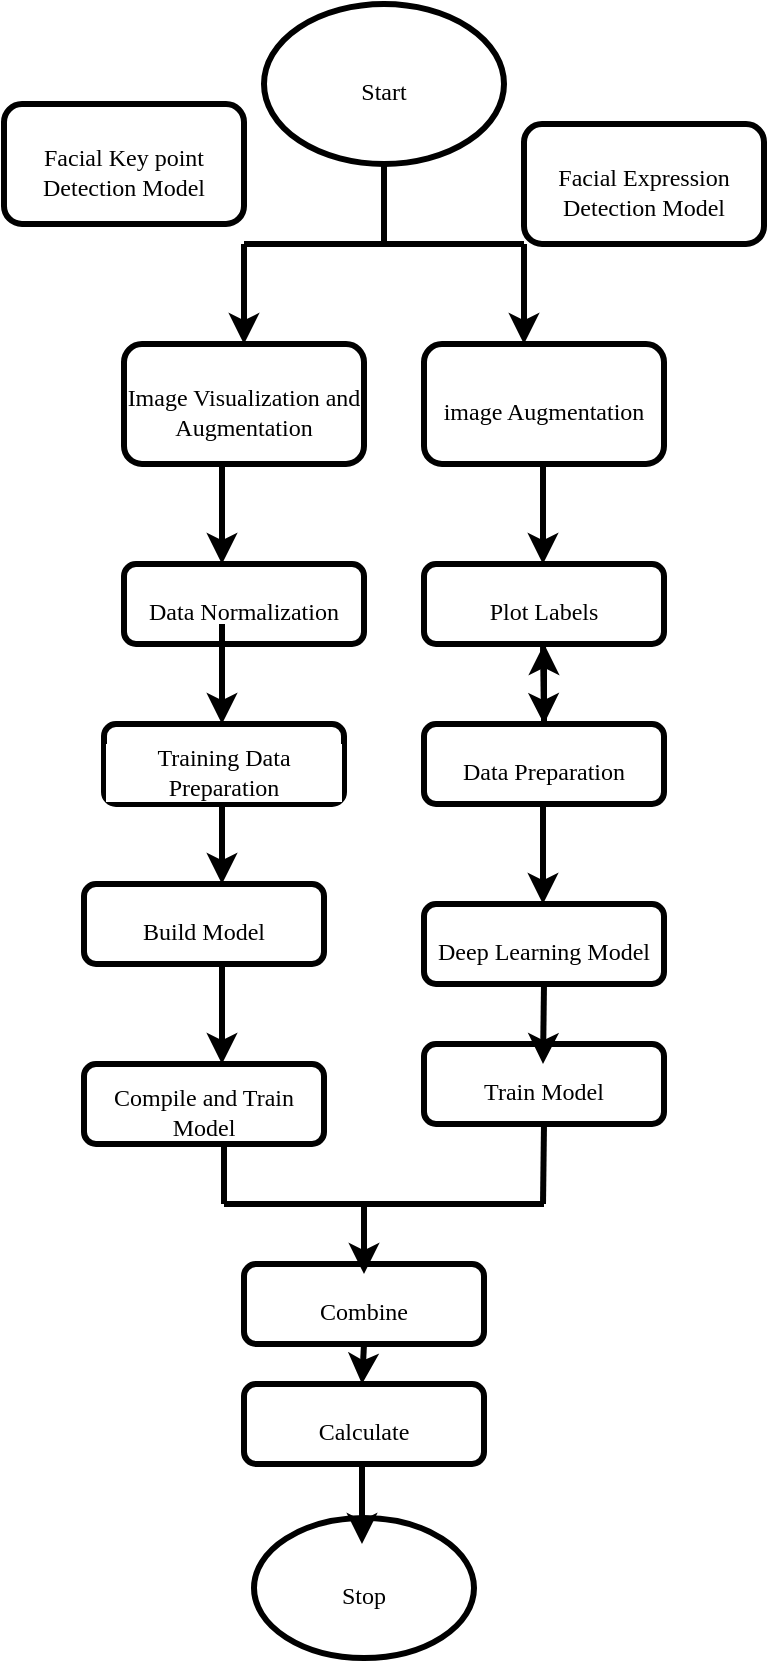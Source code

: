 <mxfile version="20.5.3" type="github">
  <diagram id="C5RBs43oDa-KdzZeNtuy" name="Page-1">
    <mxGraphModel dx="1422" dy="1906" grid="1" gridSize="10" guides="1" tooltips="1" connect="1" arrows="1" fold="1" page="1" pageScale="1" pageWidth="827" pageHeight="1169" math="0" shadow="0">
      <root>
        <mxCell id="WIyWlLk6GJQsqaUBKTNV-0" />
        <mxCell id="WIyWlLk6GJQsqaUBKTNV-1" parent="WIyWlLk6GJQsqaUBKTNV-0" />
        <mxCell id="wID-YnIoI48RQ1YPkdG--1" value="image Augmentation" style="rounded=1;whiteSpace=wrap;html=1;strokeWidth=3;fontFamily=Comic Sans MS;align=center;labelPosition=center;verticalLabelPosition=middle;verticalAlign=middle;spacingTop=7;" vertex="1" parent="WIyWlLk6GJQsqaUBKTNV-1">
          <mxGeometry x="260" y="170" width="120" height="60" as="geometry" />
        </mxCell>
        <mxCell id="WIyWlLk6GJQsqaUBKTNV-3" value="Image Visualization and Augmentation" style="rounded=1;whiteSpace=wrap;html=1;fontSize=12;glass=0;strokeWidth=3;shadow=0;fontFamily=Comic Sans MS;align=center;labelPosition=center;verticalLabelPosition=middle;verticalAlign=middle;spacingTop=7;" parent="WIyWlLk6GJQsqaUBKTNV-1" vertex="1">
          <mxGeometry x="110" y="170" width="120" height="60" as="geometry" />
        </mxCell>
        <mxCell id="WIyWlLk6GJQsqaUBKTNV-11" value="Data Normalization" style="rounded=1;whiteSpace=wrap;html=1;fontSize=12;glass=0;strokeWidth=3;shadow=0;fontFamily=Comic Sans MS;align=center;labelPosition=center;verticalLabelPosition=middle;verticalAlign=middle;spacingTop=7;" parent="WIyWlLk6GJQsqaUBKTNV-1" vertex="1">
          <mxGeometry x="110" y="280" width="120" height="40" as="geometry" />
        </mxCell>
        <mxCell id="wID-YnIoI48RQ1YPkdG--0" value="Start" style="ellipse;whiteSpace=wrap;html=1;strokeWidth=3;fontFamily=Comic Sans MS;rounded=1;align=center;labelPosition=center;verticalLabelPosition=middle;verticalAlign=middle;spacingTop=7;" vertex="1" parent="WIyWlLk6GJQsqaUBKTNV-1">
          <mxGeometry x="180" width="120" height="80" as="geometry" />
        </mxCell>
        <mxCell id="wID-YnIoI48RQ1YPkdG--2" value="Facial Key point Detection Model" style="rounded=1;whiteSpace=wrap;html=1;strokeWidth=3;fontFamily=Comic Sans MS;align=center;labelPosition=center;verticalLabelPosition=middle;verticalAlign=middle;spacingTop=7;" vertex="1" parent="WIyWlLk6GJQsqaUBKTNV-1">
          <mxGeometry x="50" y="50" width="120" height="60" as="geometry" />
        </mxCell>
        <mxCell id="wID-YnIoI48RQ1YPkdG--3" value="Facial Expression Detection Model" style="rounded=1;whiteSpace=wrap;html=1;strokeWidth=3;fontFamily=Comic Sans MS;align=center;labelPosition=center;verticalLabelPosition=middle;verticalAlign=middle;spacingTop=7;" vertex="1" parent="WIyWlLk6GJQsqaUBKTNV-1">
          <mxGeometry x="310" y="60" width="120" height="60" as="geometry" />
        </mxCell>
        <mxCell id="wID-YnIoI48RQ1YPkdG--4" value="" style="endArrow=none;html=1;rounded=1;strokeWidth=3;fontFamily=Comic Sans MS;align=center;labelPosition=center;verticalLabelPosition=middle;verticalAlign=middle;spacingTop=7;" edge="1" parent="WIyWlLk6GJQsqaUBKTNV-1">
          <mxGeometry width="50" height="50" relative="1" as="geometry">
            <mxPoint x="240" y="120" as="sourcePoint" />
            <mxPoint x="240" y="80" as="targetPoint" />
          </mxGeometry>
        </mxCell>
        <mxCell id="wID-YnIoI48RQ1YPkdG--9" value="" style="endArrow=none;html=1;rounded=1;strokeWidth=3;fontFamily=Comic Sans MS;align=center;labelPosition=center;verticalLabelPosition=middle;verticalAlign=middle;spacingTop=7;" edge="1" parent="WIyWlLk6GJQsqaUBKTNV-1">
          <mxGeometry width="50" height="50" relative="1" as="geometry">
            <mxPoint x="310" y="120" as="sourcePoint" />
            <mxPoint x="170" y="120" as="targetPoint" />
            <Array as="points">
              <mxPoint x="310" y="120" />
            </Array>
          </mxGeometry>
        </mxCell>
        <mxCell id="wID-YnIoI48RQ1YPkdG--10" value="" style="endArrow=classic;html=1;rounded=1;strokeWidth=3;fontFamily=Comic Sans MS;align=center;labelPosition=center;verticalLabelPosition=middle;verticalAlign=middle;spacingTop=7;" edge="1" parent="WIyWlLk6GJQsqaUBKTNV-1">
          <mxGeometry width="50" height="50" relative="1" as="geometry">
            <mxPoint x="170" y="120" as="sourcePoint" />
            <mxPoint x="170" y="170" as="targetPoint" />
          </mxGeometry>
        </mxCell>
        <mxCell id="wID-YnIoI48RQ1YPkdG--11" value="" style="endArrow=classic;html=1;rounded=1;strokeWidth=3;fontFamily=Comic Sans MS;align=center;labelPosition=center;verticalLabelPosition=middle;verticalAlign=middle;spacingTop=7;" edge="1" parent="WIyWlLk6GJQsqaUBKTNV-1">
          <mxGeometry width="50" height="50" relative="1" as="geometry">
            <mxPoint x="310" y="120" as="sourcePoint" />
            <mxPoint x="310" y="170" as="targetPoint" />
          </mxGeometry>
        </mxCell>
        <mxCell id="wID-YnIoI48RQ1YPkdG--16" value="Plot Labels" style="rounded=1;whiteSpace=wrap;html=1;fontSize=12;glass=0;strokeWidth=3;shadow=0;fontFamily=Comic Sans MS;align=center;labelPosition=center;verticalLabelPosition=middle;verticalAlign=middle;spacingTop=7;" vertex="1" parent="WIyWlLk6GJQsqaUBKTNV-1">
          <mxGeometry x="260" y="280" width="120" height="40" as="geometry" />
        </mxCell>
        <mxCell id="wID-YnIoI48RQ1YPkdG--17" value="Training Data Preparation" style="rounded=1;whiteSpace=wrap;html=1;fontSize=12;glass=0;strokeWidth=3;shadow=0;fontFamily=Comic Sans MS;align=center;labelPosition=center;verticalLabelPosition=middle;verticalAlign=middle;spacingTop=7;labelBackgroundColor=default;" vertex="1" parent="WIyWlLk6GJQsqaUBKTNV-1">
          <mxGeometry x="100" y="360" width="120" height="40" as="geometry" />
        </mxCell>
        <mxCell id="wID-YnIoI48RQ1YPkdG--40" value="" style="edgeStyle=orthogonalEdgeStyle;rounded=1;orthogonalLoop=1;jettySize=auto;html=1;strokeWidth=3;fontFamily=Comic Sans MS;align=center;labelPosition=center;verticalLabelPosition=middle;verticalAlign=middle;spacingTop=7;" edge="1" parent="WIyWlLk6GJQsqaUBKTNV-1" source="wID-YnIoI48RQ1YPkdG--18" target="wID-YnIoI48RQ1YPkdG--16">
          <mxGeometry relative="1" as="geometry" />
        </mxCell>
        <mxCell id="wID-YnIoI48RQ1YPkdG--18" value="Data Preparation" style="rounded=1;whiteSpace=wrap;html=1;fontSize=12;glass=0;strokeWidth=3;shadow=0;fontFamily=Comic Sans MS;align=center;labelPosition=center;verticalLabelPosition=middle;verticalAlign=middle;spacingTop=7;" vertex="1" parent="WIyWlLk6GJQsqaUBKTNV-1">
          <mxGeometry x="260" y="360" width="120" height="40" as="geometry" />
        </mxCell>
        <mxCell id="wID-YnIoI48RQ1YPkdG--19" value="Build Model" style="rounded=1;whiteSpace=wrap;html=1;fontSize=12;glass=0;strokeWidth=3;shadow=0;fontFamily=Comic Sans MS;align=center;labelPosition=center;verticalLabelPosition=middle;verticalAlign=middle;spacingTop=7;" vertex="1" parent="WIyWlLk6GJQsqaUBKTNV-1">
          <mxGeometry x="90" y="440" width="120" height="40" as="geometry" />
        </mxCell>
        <mxCell id="wID-YnIoI48RQ1YPkdG--20" value="Deep Learning Model" style="rounded=1;whiteSpace=wrap;html=1;fontSize=12;glass=0;strokeWidth=3;shadow=0;fontFamily=Comic Sans MS;align=center;labelPosition=center;verticalLabelPosition=middle;verticalAlign=middle;spacingTop=7;" vertex="1" parent="WIyWlLk6GJQsqaUBKTNV-1">
          <mxGeometry x="260" y="450" width="120" height="40" as="geometry" />
        </mxCell>
        <mxCell id="wID-YnIoI48RQ1YPkdG--21" value="Compile and Train Model" style="rounded=1;whiteSpace=wrap;html=1;fontSize=12;glass=0;strokeWidth=3;shadow=0;fontFamily=Comic Sans MS;align=center;labelPosition=center;verticalLabelPosition=middle;verticalAlign=middle;spacingTop=7;" vertex="1" parent="WIyWlLk6GJQsqaUBKTNV-1">
          <mxGeometry x="90" y="530" width="120" height="40" as="geometry" />
        </mxCell>
        <mxCell id="wID-YnIoI48RQ1YPkdG--22" value="Train Model" style="rounded=1;whiteSpace=wrap;html=1;fontSize=12;glass=0;strokeWidth=3;shadow=0;fontFamily=Comic Sans MS;align=center;labelPosition=center;verticalLabelPosition=middle;verticalAlign=middle;spacingTop=7;" vertex="1" parent="WIyWlLk6GJQsqaUBKTNV-1">
          <mxGeometry x="260" y="520" width="120" height="40" as="geometry" />
        </mxCell>
        <mxCell id="wID-YnIoI48RQ1YPkdG--23" value="Combine&lt;span style=&quot;color: rgba(0, 0, 0, 0); font-size: 0px;&quot;&gt;%3CmxGraphModel%3E%3Croot%3E%3CmxCell%20id%3D%220%22%2F%3E%3CmxCell%20id%3D%221%22%20parent%3D%220%22%2F%3E%3CmxCell%20id%3D%222%22%20value%3D%22Repair%20Lamp%22%20style%3D%22rounded%3D1%3BwhiteSpace%3Dwrap%3Bhtml%3D1%3BfontSize%3D12%3Bglass%3D0%3BstrokeWidth%3D1%3Bshadow%3D0%3B%22%20vertex%3D%221%22%20parent%3D%221%22%3E%3CmxGeometry%20x%3D%22100%22%20y%3D%22320%22%20width%3D%22120%22%20height%3D%2240%22%20as%3D%22geometry%22%2F%3E%3C%2FmxCell%3E%3C%2Froot%3E%3C%2FmxGraphModel%3E&lt;/span&gt;" style="rounded=1;whiteSpace=wrap;html=1;fontSize=12;glass=0;strokeWidth=3;shadow=0;fontFamily=Comic Sans MS;align=center;labelPosition=center;verticalLabelPosition=middle;verticalAlign=middle;spacingTop=7;" vertex="1" parent="WIyWlLk6GJQsqaUBKTNV-1">
          <mxGeometry x="170" y="630" width="120" height="40" as="geometry" />
        </mxCell>
        <mxCell id="wID-YnIoI48RQ1YPkdG--24" value="Calculate" style="rounded=1;whiteSpace=wrap;html=1;fontSize=12;glass=0;strokeWidth=3;shadow=0;fontFamily=Comic Sans MS;align=center;labelPosition=center;verticalLabelPosition=middle;verticalAlign=middle;spacingTop=7;" vertex="1" parent="WIyWlLk6GJQsqaUBKTNV-1">
          <mxGeometry x="170" y="690" width="120" height="40" as="geometry" />
        </mxCell>
        <mxCell id="wID-YnIoI48RQ1YPkdG--26" value="Stop" style="ellipse;whiteSpace=wrap;html=1;strokeWidth=3;fontFamily=Comic Sans MS;rounded=1;align=center;labelPosition=center;verticalLabelPosition=middle;verticalAlign=middle;spacingTop=7;" vertex="1" parent="WIyWlLk6GJQsqaUBKTNV-1">
          <mxGeometry x="175" y="757" width="110" height="70" as="geometry" />
        </mxCell>
        <mxCell id="wID-YnIoI48RQ1YPkdG--27" value="" style="endArrow=classic;html=1;rounded=1;strokeWidth=3;fontFamily=Comic Sans MS;align=center;labelPosition=center;verticalLabelPosition=middle;verticalAlign=middle;spacingTop=7;" edge="1" parent="WIyWlLk6GJQsqaUBKTNV-1">
          <mxGeometry width="50" height="50" relative="1" as="geometry">
            <mxPoint x="159" y="230" as="sourcePoint" />
            <mxPoint x="159" y="280" as="targetPoint" />
          </mxGeometry>
        </mxCell>
        <mxCell id="wID-YnIoI48RQ1YPkdG--28" value="" style="endArrow=classic;html=1;rounded=1;strokeWidth=3;fontFamily=Comic Sans MS;align=center;labelPosition=center;verticalLabelPosition=middle;verticalAlign=middle;spacingTop=7;" edge="1" parent="WIyWlLk6GJQsqaUBKTNV-1">
          <mxGeometry width="50" height="50" relative="1" as="geometry">
            <mxPoint x="319.5" y="230" as="sourcePoint" />
            <mxPoint x="319.5" y="280" as="targetPoint" />
          </mxGeometry>
        </mxCell>
        <mxCell id="wID-YnIoI48RQ1YPkdG--29" value="" style="endArrow=classic;html=1;rounded=1;strokeWidth=3;fontFamily=Comic Sans MS;align=center;labelPosition=center;verticalLabelPosition=middle;verticalAlign=middle;spacingTop=7;" edge="1" parent="WIyWlLk6GJQsqaUBKTNV-1">
          <mxGeometry width="50" height="50" relative="1" as="geometry">
            <mxPoint x="159" y="310" as="sourcePoint" />
            <mxPoint x="159" y="360" as="targetPoint" />
          </mxGeometry>
        </mxCell>
        <mxCell id="wID-YnIoI48RQ1YPkdG--30" value="" style="endArrow=classic;html=1;rounded=1;strokeWidth=3;fontFamily=Comic Sans MS;align=center;labelPosition=center;verticalLabelPosition=middle;verticalAlign=middle;spacingTop=7;" edge="1" parent="WIyWlLk6GJQsqaUBKTNV-1">
          <mxGeometry width="50" height="50" relative="1" as="geometry">
            <mxPoint x="319.5" y="320" as="sourcePoint" />
            <mxPoint x="320" y="360" as="targetPoint" />
          </mxGeometry>
        </mxCell>
        <mxCell id="wID-YnIoI48RQ1YPkdG--31" value="" style="endArrow=classic;html=1;rounded=1;strokeWidth=3;fontFamily=Comic Sans MS;align=center;labelPosition=center;verticalLabelPosition=middle;verticalAlign=middle;spacingTop=7;" edge="1" parent="WIyWlLk6GJQsqaUBKTNV-1">
          <mxGeometry width="50" height="50" relative="1" as="geometry">
            <mxPoint x="319.5" y="400" as="sourcePoint" />
            <mxPoint x="319.5" y="450" as="targetPoint" />
          </mxGeometry>
        </mxCell>
        <mxCell id="wID-YnIoI48RQ1YPkdG--32" value="" style="endArrow=classic;html=1;rounded=1;strokeWidth=3;fontFamily=Comic Sans MS;align=center;labelPosition=center;verticalLabelPosition=middle;verticalAlign=middle;spacingTop=7;" edge="1" parent="WIyWlLk6GJQsqaUBKTNV-1">
          <mxGeometry width="50" height="50" relative="1" as="geometry">
            <mxPoint x="159" y="400" as="sourcePoint" />
            <mxPoint x="159" y="440" as="targetPoint" />
          </mxGeometry>
        </mxCell>
        <mxCell id="wID-YnIoI48RQ1YPkdG--33" value="" style="endArrow=classic;html=1;rounded=1;strokeWidth=3;fontFamily=Comic Sans MS;align=center;labelPosition=center;verticalLabelPosition=middle;verticalAlign=middle;spacingTop=7;" edge="1" parent="WIyWlLk6GJQsqaUBKTNV-1">
          <mxGeometry width="50" height="50" relative="1" as="geometry">
            <mxPoint x="320" y="490" as="sourcePoint" />
            <mxPoint x="319.5" y="530" as="targetPoint" />
          </mxGeometry>
        </mxCell>
        <mxCell id="wID-YnIoI48RQ1YPkdG--34" value="" style="endArrow=classic;html=1;rounded=1;strokeWidth=3;fontFamily=Comic Sans MS;align=center;labelPosition=center;verticalLabelPosition=middle;verticalAlign=middle;spacingTop=7;" edge="1" parent="WIyWlLk6GJQsqaUBKTNV-1">
          <mxGeometry width="50" height="50" relative="1" as="geometry">
            <mxPoint x="159" y="480" as="sourcePoint" />
            <mxPoint x="159" y="530" as="targetPoint" />
          </mxGeometry>
        </mxCell>
        <mxCell id="wID-YnIoI48RQ1YPkdG--35" value="" style="endArrow=none;html=1;rounded=1;strokeWidth=3;fontFamily=Comic Sans MS;align=center;labelPosition=center;verticalLabelPosition=middle;verticalAlign=middle;spacingTop=7;" edge="1" parent="WIyWlLk6GJQsqaUBKTNV-1">
          <mxGeometry width="50" height="50" relative="1" as="geometry">
            <mxPoint x="160" y="600" as="sourcePoint" />
            <mxPoint x="160" y="570" as="targetPoint" />
          </mxGeometry>
        </mxCell>
        <mxCell id="wID-YnIoI48RQ1YPkdG--36" value="" style="endArrow=none;html=1;rounded=1;entryX=0.5;entryY=1;entryDx=0;entryDy=0;strokeWidth=3;fontFamily=Comic Sans MS;align=center;labelPosition=center;verticalLabelPosition=middle;verticalAlign=middle;spacingTop=7;" edge="1" parent="WIyWlLk6GJQsqaUBKTNV-1" target="wID-YnIoI48RQ1YPkdG--22">
          <mxGeometry width="50" height="50" relative="1" as="geometry">
            <mxPoint x="319.5" y="600" as="sourcePoint" />
            <mxPoint x="319.5" y="570" as="targetPoint" />
          </mxGeometry>
        </mxCell>
        <mxCell id="wID-YnIoI48RQ1YPkdG--37" value="" style="endArrow=none;html=1;rounded=1;strokeWidth=3;fontFamily=Comic Sans MS;align=center;labelPosition=center;verticalLabelPosition=middle;verticalAlign=middle;spacingTop=7;" edge="1" parent="WIyWlLk6GJQsqaUBKTNV-1">
          <mxGeometry width="50" height="50" relative="1" as="geometry">
            <mxPoint x="320" y="600" as="sourcePoint" />
            <mxPoint x="160" y="600" as="targetPoint" />
          </mxGeometry>
        </mxCell>
        <mxCell id="wID-YnIoI48RQ1YPkdG--38" value="" style="endArrow=classic;html=1;rounded=1;strokeWidth=3;fontFamily=Comic Sans MS;align=center;labelPosition=center;verticalLabelPosition=middle;verticalAlign=middle;spacingTop=7;" edge="1" parent="WIyWlLk6GJQsqaUBKTNV-1">
          <mxGeometry width="50" height="50" relative="1" as="geometry">
            <mxPoint x="230" y="600" as="sourcePoint" />
            <mxPoint x="230" y="635" as="targetPoint" />
          </mxGeometry>
        </mxCell>
        <mxCell id="wID-YnIoI48RQ1YPkdG--39" value="" style="endArrow=classic;html=1;rounded=1;strokeWidth=3;fontFamily=Comic Sans MS;align=center;labelPosition=center;verticalLabelPosition=middle;verticalAlign=middle;spacingTop=7;" edge="1" parent="WIyWlLk6GJQsqaUBKTNV-1">
          <mxGeometry width="50" height="50" relative="1" as="geometry">
            <mxPoint x="230" y="670" as="sourcePoint" />
            <mxPoint x="229" y="690" as="targetPoint" />
          </mxGeometry>
        </mxCell>
        <mxCell id="wID-YnIoI48RQ1YPkdG--41" value="" style="endArrow=classic;html=1;rounded=1;strokeWidth=3;fontFamily=Comic Sans MS;align=center;labelPosition=center;verticalLabelPosition=middle;verticalAlign=middle;spacingTop=7;" edge="1" parent="WIyWlLk6GJQsqaUBKTNV-1">
          <mxGeometry width="50" height="50" relative="1" as="geometry">
            <mxPoint x="229" y="730" as="sourcePoint" />
            <mxPoint x="229" y="770" as="targetPoint" />
          </mxGeometry>
        </mxCell>
      </root>
    </mxGraphModel>
  </diagram>
</mxfile>
